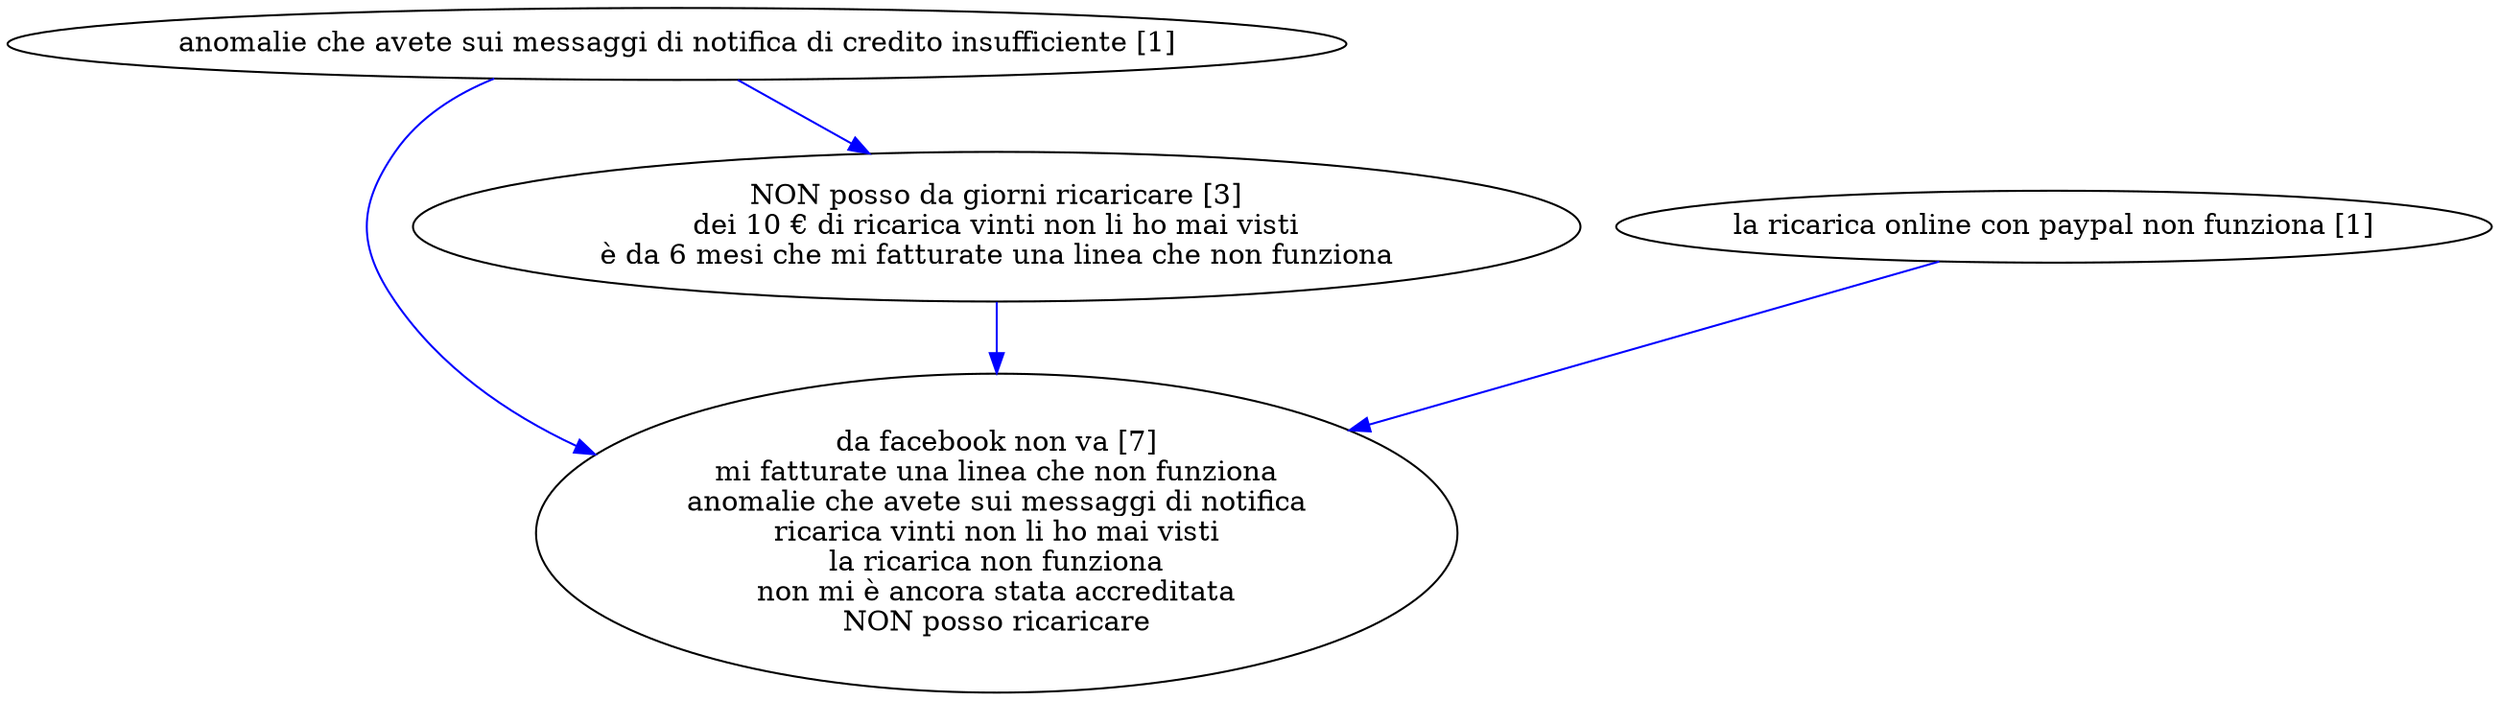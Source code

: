 digraph collapsedGraph {
"da facebook non va [7]\nmi fatturate una linea che non funziona\nanomalie che avete sui messaggi di notifica\nricarica vinti non li ho mai visti\nla ricarica non funziona\nnon mi è ancora stata accreditata\nNON posso ricaricare""NON posso da giorni ricaricare [3]\ndei 10 € di ricarica vinti non li ho mai visti\nè da 6 mesi che mi fatturate una linea che non funziona""anomalie che avete sui messaggi di notifica di credito insufficiente [1]""la ricarica online con paypal non funziona [1]""NON posso da giorni ricaricare [3]\ndei 10 € di ricarica vinti non li ho mai visti\nè da 6 mesi che mi fatturate una linea che non funziona" -> "da facebook non va [7]\nmi fatturate una linea che non funziona\nanomalie che avete sui messaggi di notifica\nricarica vinti non li ho mai visti\nla ricarica non funziona\nnon mi è ancora stata accreditata\nNON posso ricaricare" [color=blue]
"anomalie che avete sui messaggi di notifica di credito insufficiente [1]" -> "NON posso da giorni ricaricare [3]\ndei 10 € di ricarica vinti non li ho mai visti\nè da 6 mesi che mi fatturate una linea che non funziona" [color=blue]
"anomalie che avete sui messaggi di notifica di credito insufficiente [1]" -> "da facebook non va [7]\nmi fatturate una linea che non funziona\nanomalie che avete sui messaggi di notifica\nricarica vinti non li ho mai visti\nla ricarica non funziona\nnon mi è ancora stata accreditata\nNON posso ricaricare" [color=blue]
"la ricarica online con paypal non funziona [1]" -> "da facebook non va [7]\nmi fatturate una linea che non funziona\nanomalie che avete sui messaggi di notifica\nricarica vinti non li ho mai visti\nla ricarica non funziona\nnon mi è ancora stata accreditata\nNON posso ricaricare" [color=blue]
}